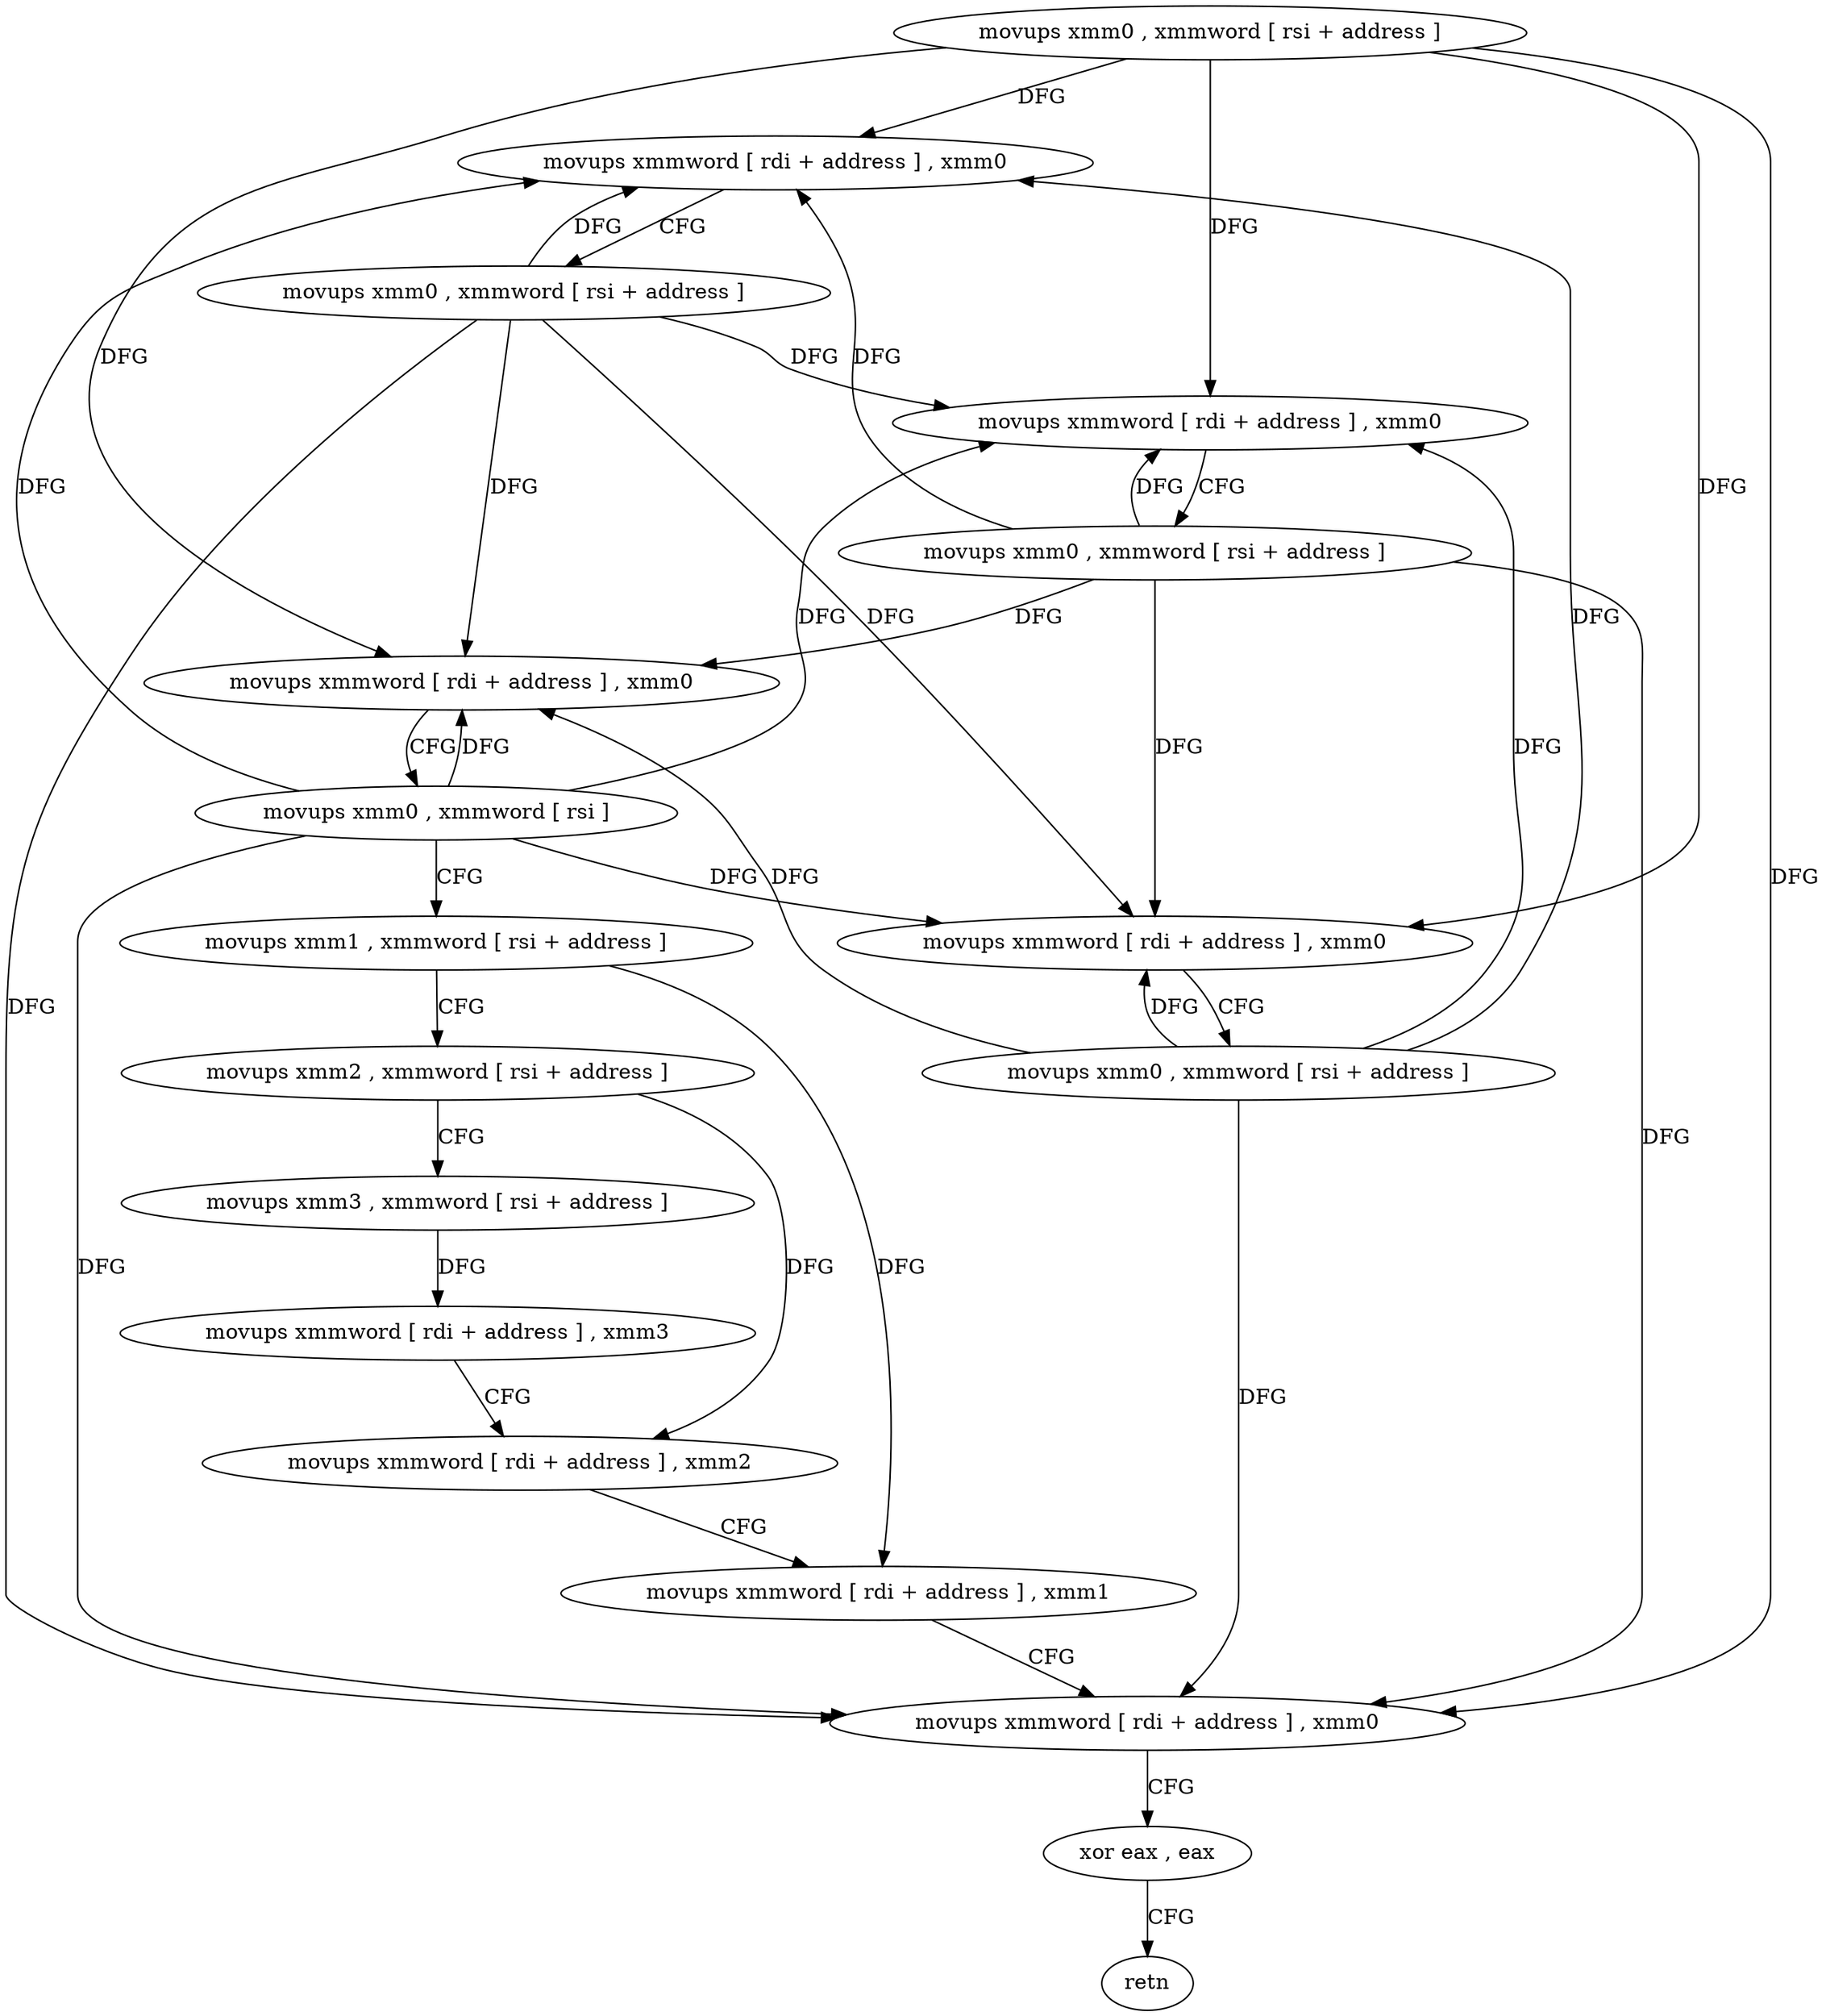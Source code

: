 digraph "func" {
"192688" [label = "movups xmm0 , xmmword [ rsi + address ]" ]
"192692" [label = "movups xmmword [ rdi + address ] , xmm0" ]
"192699" [label = "movups xmm0 , xmmword [ rsi + address ]" ]
"192703" [label = "movups xmmword [ rdi + address ] , xmm0" ]
"192710" [label = "movups xmm0 , xmmword [ rsi + address ]" ]
"192714" [label = "movups xmmword [ rdi + address ] , xmm0" ]
"192721" [label = "movups xmm0 , xmmword [ rsi + address ]" ]
"192725" [label = "movups xmmword [ rdi + address ] , xmm0" ]
"192732" [label = "movups xmm0 , xmmword [ rsi ]" ]
"192735" [label = "movups xmm1 , xmmword [ rsi + address ]" ]
"192739" [label = "movups xmm2 , xmmword [ rsi + address ]" ]
"192743" [label = "movups xmm3 , xmmword [ rsi + address ]" ]
"192747" [label = "movups xmmword [ rdi + address ] , xmm3" ]
"192754" [label = "movups xmmword [ rdi + address ] , xmm2" ]
"192761" [label = "movups xmmword [ rdi + address ] , xmm1" ]
"192768" [label = "movups xmmword [ rdi + address ] , xmm0" ]
"192775" [label = "xor eax , eax" ]
"192777" [label = "retn" ]
"192688" -> "192692" [ label = "DFG" ]
"192688" -> "192703" [ label = "DFG" ]
"192688" -> "192714" [ label = "DFG" ]
"192688" -> "192725" [ label = "DFG" ]
"192688" -> "192768" [ label = "DFG" ]
"192692" -> "192699" [ label = "CFG" ]
"192699" -> "192703" [ label = "DFG" ]
"192699" -> "192692" [ label = "DFG" ]
"192699" -> "192714" [ label = "DFG" ]
"192699" -> "192725" [ label = "DFG" ]
"192699" -> "192768" [ label = "DFG" ]
"192703" -> "192710" [ label = "CFG" ]
"192710" -> "192714" [ label = "DFG" ]
"192710" -> "192692" [ label = "DFG" ]
"192710" -> "192703" [ label = "DFG" ]
"192710" -> "192725" [ label = "DFG" ]
"192710" -> "192768" [ label = "DFG" ]
"192714" -> "192721" [ label = "CFG" ]
"192721" -> "192725" [ label = "DFG" ]
"192721" -> "192692" [ label = "DFG" ]
"192721" -> "192703" [ label = "DFG" ]
"192721" -> "192714" [ label = "DFG" ]
"192721" -> "192768" [ label = "DFG" ]
"192725" -> "192732" [ label = "CFG" ]
"192732" -> "192735" [ label = "CFG" ]
"192732" -> "192692" [ label = "DFG" ]
"192732" -> "192703" [ label = "DFG" ]
"192732" -> "192714" [ label = "DFG" ]
"192732" -> "192725" [ label = "DFG" ]
"192732" -> "192768" [ label = "DFG" ]
"192735" -> "192739" [ label = "CFG" ]
"192735" -> "192761" [ label = "DFG" ]
"192739" -> "192743" [ label = "CFG" ]
"192739" -> "192754" [ label = "DFG" ]
"192743" -> "192747" [ label = "DFG" ]
"192747" -> "192754" [ label = "CFG" ]
"192754" -> "192761" [ label = "CFG" ]
"192761" -> "192768" [ label = "CFG" ]
"192768" -> "192775" [ label = "CFG" ]
"192775" -> "192777" [ label = "CFG" ]
}
